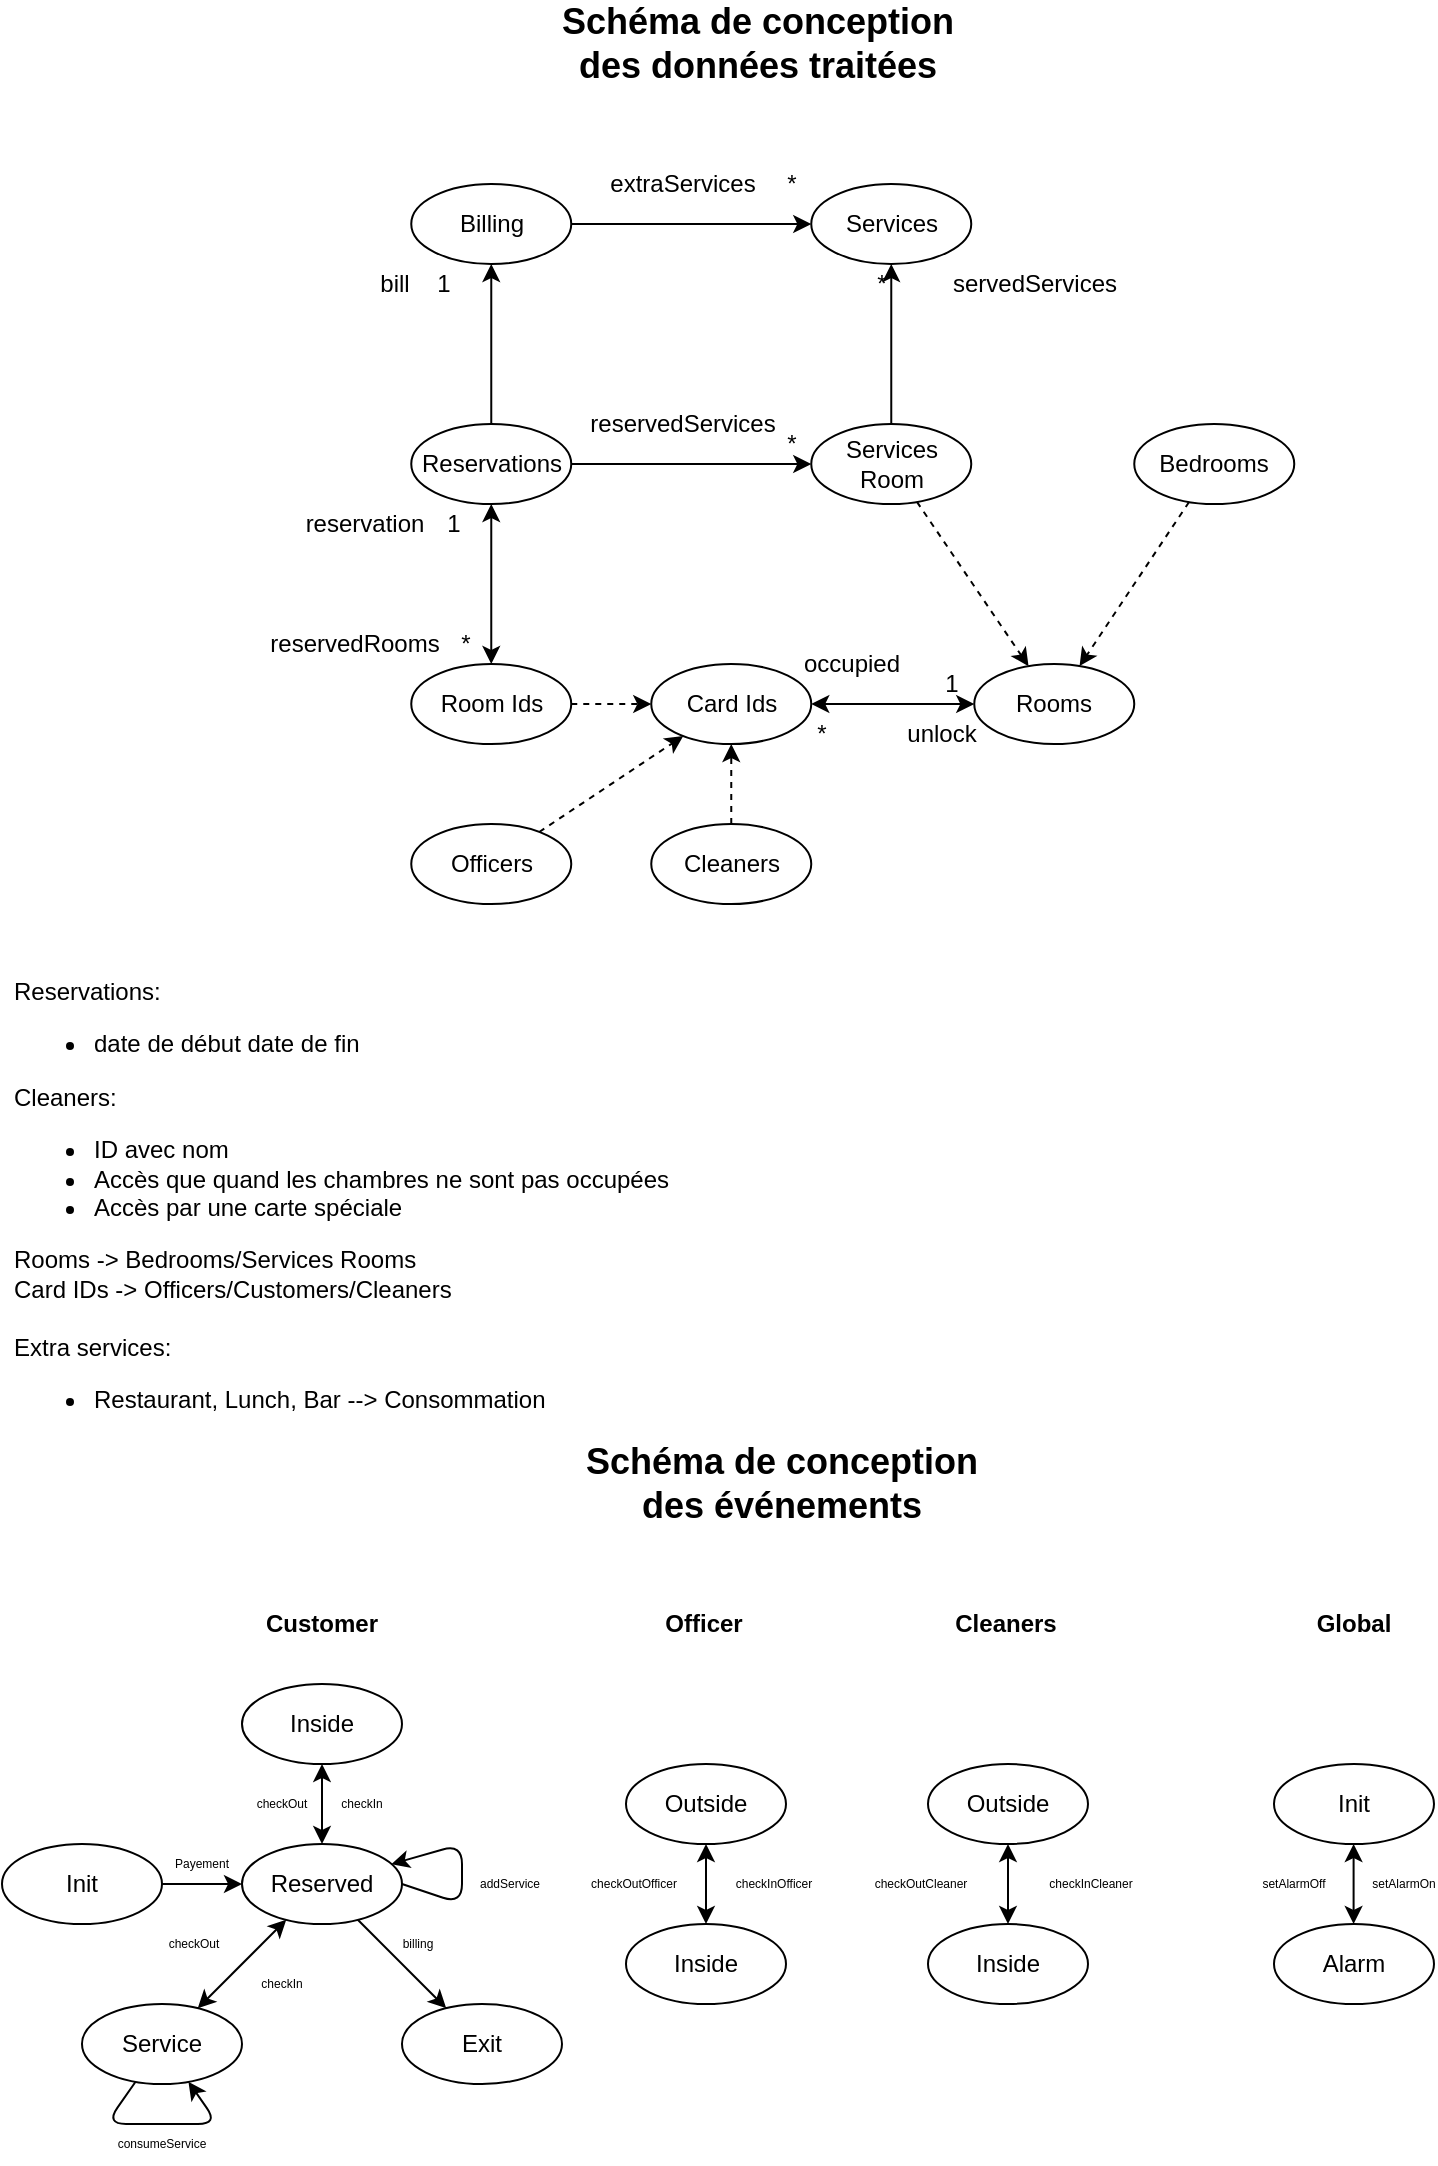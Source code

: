 <mxfile version="13.7.9" type="device"><diagram id="mKZ3kIbZx4iA2IMD-GMo" name="Page-1"><mxGraphModel dx="1185" dy="685" grid="1" gridSize="10" guides="1" tooltips="1" connect="1" arrows="1" fold="1" page="1" pageScale="1" pageWidth="827" pageHeight="1169" math="0" shadow="0"><root><mxCell id="0"/><mxCell id="1" parent="0"/><mxCell id="9vgg1QaLixsYuYkU39V7-30" value="Reservations: &lt;br&gt;&lt;ul&gt;&lt;li&gt;&lt;span&gt;date de début date de fin&lt;/span&gt;&lt;/li&gt;&lt;/ul&gt;&lt;div&gt;Cleaners:&lt;/div&gt;&lt;div&gt;&lt;ul&gt;&lt;li&gt;ID avec nom&lt;/li&gt;&lt;li&gt;Accès que quand les chambres ne sont pas occupées&lt;/li&gt;&lt;li&gt;Accès par une carte spéciale&lt;/li&gt;&lt;/ul&gt;&lt;div&gt;Rooms -&amp;gt; Bedrooms/Services Rooms&lt;/div&gt;&lt;div&gt;Card IDs -&amp;gt; Officers/Customers/Cleaners&lt;/div&gt;&lt;/div&gt;&lt;div&gt;&lt;br&gt;&lt;/div&gt;&lt;div&gt;Extra services:&lt;/div&gt;&lt;div&gt;&lt;ul&gt;&lt;li&gt;Restaurant, Lunch, Bar --&amp;gt; Consommation&lt;br&gt;&lt;/li&gt;&lt;/ul&gt;&lt;/div&gt;" style="text;whiteSpace=wrap;html=1;" parent="1" vertex="1"><mxGeometry x="40" y="520" width="360" height="220" as="geometry"/></mxCell><mxCell id="wAJNwWQqcgvi-j1PNpbh-5" value="Schéma de conception des données traitées" style="text;html=1;strokeColor=none;fillColor=none;align=center;verticalAlign=middle;whiteSpace=wrap;rounded=0;fontSize=18;fontStyle=1" parent="1" vertex="1"><mxGeometry x="304" y="50" width="220" height="20" as="geometry"/></mxCell><mxCell id="wAJNwWQqcgvi-j1PNpbh-41" value="Init" style="ellipse;whiteSpace=wrap;html=1;" parent="1" vertex="1"><mxGeometry x="36" y="960" width="80" height="40" as="geometry"/></mxCell><mxCell id="wAJNwWQqcgvi-j1PNpbh-49" value="Schéma de conception des événements" style="text;html=1;strokeColor=none;fillColor=none;align=center;verticalAlign=middle;whiteSpace=wrap;rounded=0;fontSize=18;fontStyle=1" parent="1" vertex="1"><mxGeometry x="316" y="770" width="220" height="20" as="geometry"/></mxCell><mxCell id="wAJNwWQqcgvi-j1PNpbh-52" value="Reserved" style="ellipse;whiteSpace=wrap;html=1;" parent="1" vertex="1"><mxGeometry x="156" y="960" width="80" height="40" as="geometry"/></mxCell><mxCell id="wAJNwWQqcgvi-j1PNpbh-53" value="" style="endArrow=classic;html=1;fontSize=18;" parent="1" source="wAJNwWQqcgvi-j1PNpbh-41" target="wAJNwWQqcgvi-j1PNpbh-52" edge="1"><mxGeometry width="50" height="50" relative="1" as="geometry"><mxPoint x="111" y="1110" as="sourcePoint"/><mxPoint x="161" y="1060" as="targetPoint"/></mxGeometry></mxCell><mxCell id="wAJNwWQqcgvi-j1PNpbh-54" value="&lt;font style=&quot;font-size: 6px;&quot;&gt;Payement&lt;/font&gt;" style="text;html=1;strokeColor=none;fillColor=none;align=center;verticalAlign=middle;whiteSpace=wrap;rounded=0;fontSize=6;" parent="1" vertex="1"><mxGeometry x="116" y="960" width="40" height="20" as="geometry"/></mxCell><mxCell id="wAJNwWQqcgvi-j1PNpbh-55" value="Inside" style="ellipse;whiteSpace=wrap;html=1;" parent="1" vertex="1"><mxGeometry x="156" y="880" width="80" height="40" as="geometry"/></mxCell><mxCell id="wAJNwWQqcgvi-j1PNpbh-56" value="" style="endArrow=classic;html=1;fontSize=18;startArrow=classic;startFill=1;" parent="1" source="wAJNwWQqcgvi-j1PNpbh-52" target="wAJNwWQqcgvi-j1PNpbh-55" edge="1"><mxGeometry width="50" height="50" relative="1" as="geometry"><mxPoint x="166" y="910" as="sourcePoint"/><mxPoint x="206" y="910" as="targetPoint"/></mxGeometry></mxCell><mxCell id="wAJNwWQqcgvi-j1PNpbh-57" value="&lt;font style=&quot;font-size: 6px;&quot;&gt;checkIn&lt;/font&gt;" style="text;html=1;strokeColor=none;fillColor=none;align=center;verticalAlign=middle;whiteSpace=wrap;rounded=0;fontSize=6;" parent="1" vertex="1"><mxGeometry x="196" y="930" width="40" height="20" as="geometry"/></mxCell><mxCell id="wAJNwWQqcgvi-j1PNpbh-61" value="&lt;font style=&quot;font-size: 6px;&quot;&gt;checkOut&lt;/font&gt;" style="text;html=1;strokeColor=none;fillColor=none;align=center;verticalAlign=middle;whiteSpace=wrap;rounded=0;fontSize=6;" parent="1" vertex="1"><mxGeometry x="156" y="930" width="40" height="20" as="geometry"/></mxCell><mxCell id="wAJNwWQqcgvi-j1PNpbh-64" value="Service" style="ellipse;whiteSpace=wrap;html=1;" parent="1" vertex="1"><mxGeometry x="76" y="1040" width="80" height="40" as="geometry"/></mxCell><mxCell id="wAJNwWQqcgvi-j1PNpbh-65" value="" style="endArrow=classic;html=1;fontSize=18;startArrow=classic;startFill=1;" parent="1" source="wAJNwWQqcgvi-j1PNpbh-52" target="wAJNwWQqcgvi-j1PNpbh-64" edge="1"><mxGeometry width="50" height="50" relative="1" as="geometry"><mxPoint x="239.282" y="978.906" as="sourcePoint"/><mxPoint x="292.718" y="961.094" as="targetPoint"/></mxGeometry></mxCell><mxCell id="wAJNwWQqcgvi-j1PNpbh-66" value="&lt;font style=&quot;font-size: 6px&quot;&gt;checkIn&lt;/font&gt;" style="text;html=1;strokeColor=none;fillColor=none;align=center;verticalAlign=middle;whiteSpace=wrap;rounded=0;fontSize=6;" parent="1" vertex="1"><mxGeometry x="156" y="1020" width="40" height="20" as="geometry"/></mxCell><mxCell id="wAJNwWQqcgvi-j1PNpbh-67" value="&lt;font style=&quot;font-size: 6px&quot;&gt;checkOut&lt;/font&gt;" style="text;html=1;strokeColor=none;fillColor=none;align=center;verticalAlign=middle;whiteSpace=wrap;rounded=0;fontSize=6;" parent="1" vertex="1"><mxGeometry x="108" y="1000" width="48" height="20" as="geometry"/></mxCell><mxCell id="wAJNwWQqcgvi-j1PNpbh-68" value="" style="endArrow=classic;html=1;fontSize=18;" parent="1" source="wAJNwWQqcgvi-j1PNpbh-64" target="wAJNwWQqcgvi-j1PNpbh-64" edge="1"><mxGeometry width="50" height="50" relative="1" as="geometry"><mxPoint x="242" y="1080" as="sourcePoint"/><mxPoint x="288" y="1060" as="targetPoint"/><Array as="points"><mxPoint x="88" y="1100"/><mxPoint x="144" y="1100"/></Array></mxGeometry></mxCell><mxCell id="wAJNwWQqcgvi-j1PNpbh-69" value="&lt;font style=&quot;font-size: 6px;&quot;&gt;consumeService&lt;/font&gt;" style="text;html=1;strokeColor=none;fillColor=none;align=center;verticalAlign=middle;whiteSpace=wrap;rounded=0;fontSize=6;" parent="1" vertex="1"><mxGeometry x="92" y="1100" width="48" height="20" as="geometry"/></mxCell><mxCell id="wAJNwWQqcgvi-j1PNpbh-70" value="Exit" style="ellipse;whiteSpace=wrap;html=1;" parent="1" vertex="1"><mxGeometry x="236" y="1040" width="80" height="40" as="geometry"/></mxCell><mxCell id="wAJNwWQqcgvi-j1PNpbh-71" value="" style="endArrow=classic;html=1;fontSize=18;" parent="1" source="wAJNwWQqcgvi-j1PNpbh-52" target="wAJNwWQqcgvi-j1PNpbh-70" edge="1"><mxGeometry width="50" height="50" relative="1" as="geometry"><mxPoint x="222.97" y="1007.635" as="sourcePoint"/><mxPoint x="180" y="1040" as="targetPoint"/></mxGeometry></mxCell><mxCell id="wAJNwWQqcgvi-j1PNpbh-72" value="&lt;font style=&quot;font-size: 6px&quot;&gt;billing&lt;/font&gt;" style="text;html=1;strokeColor=none;fillColor=none;align=center;verticalAlign=middle;whiteSpace=wrap;rounded=0;fontSize=6;" parent="1" vertex="1"><mxGeometry x="234" y="1000" width="20" height="20" as="geometry"/></mxCell><mxCell id="wAJNwWQqcgvi-j1PNpbh-73" value="" style="endArrow=classic;html=1;fontSize=18;exitX=1;exitY=0.5;exitDx=0;exitDy=0;" parent="1" source="wAJNwWQqcgvi-j1PNpbh-52" target="wAJNwWQqcgvi-j1PNpbh-52" edge="1"><mxGeometry width="50" height="50" relative="1" as="geometry"><mxPoint x="270" y="1049.6" as="sourcePoint"/><mxPoint x="236" y="1040" as="targetPoint"/><Array as="points"><mxPoint x="266" y="990"/><mxPoint x="266" y="960"/></Array></mxGeometry></mxCell><mxCell id="wAJNwWQqcgvi-j1PNpbh-74" value="addService" style="text;html=1;strokeColor=none;fillColor=none;align=center;verticalAlign=middle;whiteSpace=wrap;rounded=0;fontSize=6;" parent="1" vertex="1"><mxGeometry x="270" y="970" width="40" height="20" as="geometry"/></mxCell><mxCell id="wAJNwWQqcgvi-j1PNpbh-75" value="&lt;font style=&quot;font-size: 12px&quot;&gt;&lt;b&gt;Customer&lt;/b&gt;&lt;/font&gt;" style="text;html=1;strokeColor=none;fillColor=none;align=center;verticalAlign=middle;whiteSpace=wrap;rounded=0;fontSize=6;" parent="1" vertex="1"><mxGeometry x="156" y="840" width="80" height="20" as="geometry"/></mxCell><mxCell id="wAJNwWQqcgvi-j1PNpbh-76" value="&lt;font style=&quot;font-size: 12px&quot;&gt;&lt;b&gt;Officer&lt;/b&gt;&lt;/font&gt;" style="text;html=1;strokeColor=none;fillColor=none;align=center;verticalAlign=middle;whiteSpace=wrap;rounded=0;fontSize=6;" parent="1" vertex="1"><mxGeometry x="362" y="840" width="50" height="20" as="geometry"/></mxCell><mxCell id="wAJNwWQqcgvi-j1PNpbh-77" value="&lt;font style=&quot;font-size: 12px&quot;&gt;&lt;b&gt;Cleaners&lt;/b&gt;&lt;/font&gt;" style="text;html=1;strokeColor=none;fillColor=none;align=center;verticalAlign=middle;whiteSpace=wrap;rounded=0;fontSize=6;" parent="1" vertex="1"><mxGeometry x="498" y="840" width="80" height="20" as="geometry"/></mxCell><mxCell id="wAJNwWQqcgvi-j1PNpbh-78" value="&lt;font style=&quot;font-size: 12px&quot;&gt;&lt;b&gt;Global&lt;/b&gt;&lt;/font&gt;" style="text;html=1;strokeColor=none;fillColor=none;align=center;verticalAlign=middle;whiteSpace=wrap;rounded=0;fontSize=6;" parent="1" vertex="1"><mxGeometry x="672" y="840" width="80" height="20" as="geometry"/></mxCell><mxCell id="wAJNwWQqcgvi-j1PNpbh-79" value="Outside" style="ellipse;whiteSpace=wrap;html=1;" parent="1" vertex="1"><mxGeometry x="348" y="920" width="80" height="40" as="geometry"/></mxCell><mxCell id="wAJNwWQqcgvi-j1PNpbh-82" value="Inside" style="ellipse;whiteSpace=wrap;html=1;" parent="1" vertex="1"><mxGeometry x="348" y="1000" width="80" height="40" as="geometry"/></mxCell><mxCell id="wAJNwWQqcgvi-j1PNpbh-83" value="" style="endArrow=classic;html=1;fontSize=18;startArrow=classic;startFill=1;" parent="1" source="wAJNwWQqcgvi-j1PNpbh-79" target="wAJNwWQqcgvi-j1PNpbh-82" edge="1"><mxGeometry width="50" height="50" relative="1" as="geometry"><mxPoint x="140.111" y="1007.889" as="sourcePoint"/><mxPoint x="95.889" y="1052.111" as="targetPoint"/></mxGeometry></mxCell><mxCell id="wAJNwWQqcgvi-j1PNpbh-84" value="&lt;font style=&quot;font-size: 6px&quot;&gt;checkInOfficer&lt;/font&gt;" style="text;html=1;strokeColor=none;fillColor=none;align=center;verticalAlign=middle;whiteSpace=wrap;rounded=0;fontSize=6;" parent="1" vertex="1"><mxGeometry x="402" y="970" width="40" height="20" as="geometry"/></mxCell><mxCell id="wAJNwWQqcgvi-j1PNpbh-85" value="&lt;font style=&quot;font-size: 6px&quot;&gt;checkOutOfficer&lt;/font&gt;" style="text;html=1;strokeColor=none;fillColor=none;align=center;verticalAlign=middle;whiteSpace=wrap;rounded=0;fontSize=6;" parent="1" vertex="1"><mxGeometry x="332" y="970" width="40" height="20" as="geometry"/></mxCell><mxCell id="wAJNwWQqcgvi-j1PNpbh-93" value="Outside" style="ellipse;whiteSpace=wrap;html=1;" parent="1" vertex="1"><mxGeometry x="499" y="920" width="80" height="40" as="geometry"/></mxCell><mxCell id="wAJNwWQqcgvi-j1PNpbh-94" value="Inside" style="ellipse;whiteSpace=wrap;html=1;" parent="1" vertex="1"><mxGeometry x="499" y="1000" width="80" height="40" as="geometry"/></mxCell><mxCell id="wAJNwWQqcgvi-j1PNpbh-95" value="" style="endArrow=classic;html=1;fontSize=18;startArrow=classic;startFill=1;" parent="1" source="wAJNwWQqcgvi-j1PNpbh-93" target="wAJNwWQqcgvi-j1PNpbh-94" edge="1"><mxGeometry width="50" height="50" relative="1" as="geometry"><mxPoint x="291.111" y="1007.889" as="sourcePoint"/><mxPoint x="246.889" y="1052.111" as="targetPoint"/></mxGeometry></mxCell><mxCell id="wAJNwWQqcgvi-j1PNpbh-96" value="&lt;font style=&quot;font-size: 6px&quot;&gt;checkInCleaner&lt;/font&gt;" style="text;html=1;strokeColor=none;fillColor=none;align=center;verticalAlign=middle;whiteSpace=wrap;rounded=0;fontSize=6;" parent="1" vertex="1"><mxGeometry x="553" y="970" width="55" height="20" as="geometry"/></mxCell><mxCell id="wAJNwWQqcgvi-j1PNpbh-97" value="&lt;font style=&quot;font-size: 6px&quot;&gt;checkOutCleaner&lt;/font&gt;" style="text;html=1;strokeColor=none;fillColor=none;align=center;verticalAlign=middle;whiteSpace=wrap;rounded=0;fontSize=6;" parent="1" vertex="1"><mxGeometry x="468" y="970" width="55" height="20" as="geometry"/></mxCell><mxCell id="wAJNwWQqcgvi-j1PNpbh-98" value="Init" style="ellipse;whiteSpace=wrap;html=1;" parent="1" vertex="1"><mxGeometry x="672" y="920" width="80" height="40" as="geometry"/></mxCell><mxCell id="wAJNwWQqcgvi-j1PNpbh-101" value="" style="endArrow=classic;html=1;fontSize=18;startArrow=classic;startFill=1;" parent="1" edge="1"><mxGeometry width="50" height="50" relative="1" as="geometry"><mxPoint x="711.8" y="960" as="sourcePoint"/><mxPoint x="711.8" y="1000" as="targetPoint"/></mxGeometry></mxCell><mxCell id="wAJNwWQqcgvi-j1PNpbh-102" value="Alarm" style="ellipse;whiteSpace=wrap;html=1;" parent="1" vertex="1"><mxGeometry x="672" y="1000" width="80" height="40" as="geometry"/></mxCell><mxCell id="wAJNwWQqcgvi-j1PNpbh-103" value="&lt;font style=&quot;font-size: 6px&quot;&gt;setAlarmOff&lt;/font&gt;" style="text;html=1;strokeColor=none;fillColor=none;align=center;verticalAlign=middle;whiteSpace=wrap;rounded=0;fontSize=6;" parent="1" vertex="1"><mxGeometry x="662" y="970" width="40" height="20" as="geometry"/></mxCell><mxCell id="wAJNwWQqcgvi-j1PNpbh-104" value="&lt;font style=&quot;font-size: 6px&quot;&gt;setAlarmOn&lt;/font&gt;" style="text;html=1;strokeColor=none;fillColor=none;align=center;verticalAlign=middle;whiteSpace=wrap;rounded=0;fontSize=6;" parent="1" vertex="1"><mxGeometry x="722" y="970" width="30" height="20" as="geometry"/></mxCell><mxCell id="L7_stNVP262g_JaX8nao-1" value="&lt;span style=&quot;text-align: left&quot;&gt;Services Room&lt;/span&gt;" style="ellipse;whiteSpace=wrap;html=1;" vertex="1" parent="1"><mxGeometry x="440.63" y="250" width="80" height="40" as="geometry"/></mxCell><mxCell id="L7_stNVP262g_JaX8nao-2" value="Room Ids" style="ellipse;whiteSpace=wrap;html=1;" vertex="1" parent="1"><mxGeometry x="240.63" y="370" width="80" height="40" as="geometry"/></mxCell><mxCell id="L7_stNVP262g_JaX8nao-3" value="Officers" style="ellipse;whiteSpace=wrap;html=1;" vertex="1" parent="1"><mxGeometry x="240.63" y="450" width="80" height="40" as="geometry"/></mxCell><mxCell id="L7_stNVP262g_JaX8nao-4" value="Cleaners" style="ellipse;whiteSpace=wrap;html=1;" vertex="1" parent="1"><mxGeometry x="360.63" y="450" width="80" height="40" as="geometry"/></mxCell><mxCell id="L7_stNVP262g_JaX8nao-5" value="Card Ids" style="ellipse;whiteSpace=wrap;html=1;" vertex="1" parent="1"><mxGeometry x="360.63" y="370" width="80" height="40" as="geometry"/></mxCell><mxCell id="L7_stNVP262g_JaX8nao-6" value="&lt;span style=&quot;text-align: left&quot;&gt;Bedrooms&lt;/span&gt;" style="ellipse;whiteSpace=wrap;html=1;" vertex="1" parent="1"><mxGeometry x="602.13" y="250" width="80" height="40" as="geometry"/></mxCell><mxCell id="L7_stNVP262g_JaX8nao-7" value="&lt;span style=&quot;text-align: left&quot;&gt;Rooms&lt;/span&gt;" style="ellipse;whiteSpace=wrap;html=1;" vertex="1" parent="1"><mxGeometry x="522.13" y="370" width="80" height="40" as="geometry"/></mxCell><mxCell id="L7_stNVP262g_JaX8nao-8" value="" style="endArrow=classic;html=1;dashed=1;" edge="1" parent="1" source="L7_stNVP262g_JaX8nao-3" target="L7_stNVP262g_JaX8nao-5"><mxGeometry width="50" height="50" relative="1" as="geometry"><mxPoint x="354.63" y="490" as="sourcePoint"/><mxPoint x="404.63" y="440" as="targetPoint"/></mxGeometry></mxCell><mxCell id="L7_stNVP262g_JaX8nao-9" value="" style="endArrow=classic;html=1;dashed=1;" edge="1" parent="1" source="L7_stNVP262g_JaX8nao-4" target="L7_stNVP262g_JaX8nao-5"><mxGeometry width="50" height="50" relative="1" as="geometry"><mxPoint x="218.979" y="516.979" as="sourcePoint"/><mxPoint x="275.353" y="458.038" as="targetPoint"/></mxGeometry></mxCell><mxCell id="L7_stNVP262g_JaX8nao-10" value="" style="endArrow=classic;html=1;dashed=1;" edge="1" parent="1" source="L7_stNVP262g_JaX8nao-2" target="L7_stNVP262g_JaX8nao-5"><mxGeometry width="50" height="50" relative="1" as="geometry"><mxPoint x="304.684" y="515.064" as="sourcePoint"/><mxPoint x="295.753" y="459.939" as="targetPoint"/></mxGeometry></mxCell><mxCell id="L7_stNVP262g_JaX8nao-11" value="" style="endArrow=classic;html=1;dashed=1;" edge="1" parent="1" source="L7_stNVP262g_JaX8nao-1" target="L7_stNVP262g_JaX8nao-7"><mxGeometry width="50" height="50" relative="1" as="geometry"><mxPoint x="406.312" y="417.627" as="sourcePoint"/><mxPoint x="337.919" y="357.381" as="targetPoint"/></mxGeometry></mxCell><mxCell id="L7_stNVP262g_JaX8nao-12" value="" style="endArrow=classic;html=1;dashed=1;" edge="1" parent="1" source="L7_stNVP262g_JaX8nao-6" target="L7_stNVP262g_JaX8nao-7"><mxGeometry width="50" height="50" relative="1" as="geometry"><mxPoint x="562.348" y="410.664" as="sourcePoint"/><mxPoint x="589.793" y="359.321" as="targetPoint"/></mxGeometry></mxCell><mxCell id="L7_stNVP262g_JaX8nao-14" value="Reservations" style="ellipse;whiteSpace=wrap;html=1;" vertex="1" parent="1"><mxGeometry x="240.63" y="250" width="80" height="40" as="geometry"/></mxCell><mxCell id="L7_stNVP262g_JaX8nao-15" value="Billing" style="ellipse;whiteSpace=wrap;html=1;" vertex="1" parent="1"><mxGeometry x="240.63" y="130" width="80" height="40" as="geometry"/></mxCell><mxCell id="L7_stNVP262g_JaX8nao-17" value="" style="endArrow=classic;html=1;" edge="1" parent="1" source="L7_stNVP262g_JaX8nao-14" target="L7_stNVP262g_JaX8nao-15"><mxGeometry width="50" height="50" relative="1" as="geometry"><mxPoint x="105.63" y="280" as="sourcePoint"/><mxPoint x="105.63" y="240" as="targetPoint"/></mxGeometry></mxCell><mxCell id="L7_stNVP262g_JaX8nao-18" value="1" style="text;html=1;strokeColor=none;fillColor=none;align=center;verticalAlign=middle;whiteSpace=wrap;rounded=0;" vertex="1" parent="1"><mxGeometry x="246.88" y="170" width="20" height="20" as="geometry"/></mxCell><mxCell id="L7_stNVP262g_JaX8nao-19" value="bill" style="text;html=1;align=center;verticalAlign=middle;resizable=0;points=[];autosize=1;" vertex="1" parent="1"><mxGeometry x="216.88" y="170" width="30" height="20" as="geometry"/></mxCell><mxCell id="L7_stNVP262g_JaX8nao-20" value="&lt;span style=&quot;text-align: left&quot;&gt;Services&lt;/span&gt;" style="ellipse;whiteSpace=wrap;html=1;" vertex="1" parent="1"><mxGeometry x="440.63" y="130" width="80" height="40" as="geometry"/></mxCell><mxCell id="L7_stNVP262g_JaX8nao-21" value="*" style="text;html=1;strokeColor=none;fillColor=none;align=center;verticalAlign=middle;whiteSpace=wrap;rounded=0;" vertex="1" parent="1"><mxGeometry x="465.63" y="170" width="20" height="20" as="geometry"/></mxCell><mxCell id="L7_stNVP262g_JaX8nao-22" style="edgeStyle=orthogonalEdgeStyle;rounded=0;orthogonalLoop=1;jettySize=auto;html=1;exitX=1;exitY=0.5;exitDx=0;exitDy=0;" edge="1" parent="1" target="L7_stNVP262g_JaX8nao-20" source="L7_stNVP262g_JaX8nao-15"><mxGeometry relative="1" as="geometry"><mxPoint x="349.13" y="150.0" as="sourcePoint"/><mxPoint x="395.13" y="150" as="targetPoint"/></mxGeometry></mxCell><mxCell id="L7_stNVP262g_JaX8nao-23" value="*" style="text;html=1;strokeColor=none;fillColor=none;align=center;verticalAlign=middle;whiteSpace=wrap;rounded=0;" vertex="1" parent="1"><mxGeometry x="420.63" y="120" width="20" height="20" as="geometry"/></mxCell><mxCell id="L7_stNVP262g_JaX8nao-24" value="extraServices" style="text;html=1;align=center;verticalAlign=middle;resizable=0;points=[];autosize=1;" vertex="1" parent="1"><mxGeometry x="330.63" y="120" width="90" height="20" as="geometry"/></mxCell><mxCell id="L7_stNVP262g_JaX8nao-25" value="servedServices" style="text;html=1;align=center;verticalAlign=middle;resizable=0;points=[];autosize=1;" vertex="1" parent="1"><mxGeometry x="502.13" y="170" width="100" height="20" as="geometry"/></mxCell><mxCell id="L7_stNVP262g_JaX8nao-26" style="edgeStyle=orthogonalEdgeStyle;rounded=0;orthogonalLoop=1;jettySize=auto;html=1;" edge="1" parent="1" source="L7_stNVP262g_JaX8nao-1" target="L7_stNVP262g_JaX8nao-20"><mxGeometry relative="1" as="geometry"><mxPoint x="480.63" y="240" as="sourcePoint"/><mxPoint x="-381.37" y="220" as="targetPoint"/></mxGeometry></mxCell><mxCell id="L7_stNVP262g_JaX8nao-28" style="edgeStyle=orthogonalEdgeStyle;rounded=0;orthogonalLoop=1;jettySize=auto;html=1;" edge="1" parent="1" source="L7_stNVP262g_JaX8nao-14" target="L7_stNVP262g_JaX8nao-1"><mxGeometry relative="1" as="geometry"><mxPoint x="330.63" y="260" as="sourcePoint"/><mxPoint x="436.63" y="260" as="targetPoint"/></mxGeometry></mxCell><mxCell id="L7_stNVP262g_JaX8nao-29" value="*" style="text;html=1;strokeColor=none;fillColor=none;align=center;verticalAlign=middle;whiteSpace=wrap;rounded=0;" vertex="1" parent="1"><mxGeometry x="420.63" y="250" width="20" height="20" as="geometry"/></mxCell><mxCell id="L7_stNVP262g_JaX8nao-30" value="reservedServices" style="text;html=1;align=center;verticalAlign=middle;resizable=0;points=[];autosize=1;" vertex="1" parent="1"><mxGeometry x="320.63" y="240" width="110" height="20" as="geometry"/></mxCell><mxCell id="L7_stNVP262g_JaX8nao-31" value="" style="endArrow=classic;html=1;startArrow=classic;startFill=1;" edge="1" parent="1" source="L7_stNVP262g_JaX8nao-14" target="L7_stNVP262g_JaX8nao-2"><mxGeometry width="50" height="50" relative="1" as="geometry"><mxPoint x="60.63" y="250.0" as="sourcePoint"/><mxPoint x="60.63" y="330.0" as="targetPoint"/></mxGeometry></mxCell><mxCell id="L7_stNVP262g_JaX8nao-32" value="*" style="text;html=1;strokeColor=none;fillColor=none;align=center;verticalAlign=middle;whiteSpace=wrap;rounded=0;" vertex="1" parent="1"><mxGeometry x="257.88" y="350" width="20" height="20" as="geometry"/></mxCell><mxCell id="L7_stNVP262g_JaX8nao-33" value="1" style="text;html=1;strokeColor=none;fillColor=none;align=center;verticalAlign=middle;whiteSpace=wrap;rounded=0;" vertex="1" parent="1"><mxGeometry x="251.88" y="290" width="20" height="20" as="geometry"/></mxCell><mxCell id="L7_stNVP262g_JaX8nao-34" value="reservation" style="text;html=1;align=center;verticalAlign=middle;resizable=0;points=[];autosize=1;" vertex="1" parent="1"><mxGeometry x="181.88" y="290" width="70" height="20" as="geometry"/></mxCell><mxCell id="L7_stNVP262g_JaX8nao-35" value="reservedRooms" style="text;html=1;align=center;verticalAlign=middle;resizable=0;points=[];autosize=1;" vertex="1" parent="1"><mxGeometry x="161.88" y="350" width="100" height="20" as="geometry"/></mxCell><mxCell id="L7_stNVP262g_JaX8nao-38" value="" style="endArrow=classic;html=1;startArrow=classic;startFill=1;" edge="1" parent="1" source="L7_stNVP262g_JaX8nao-5" target="L7_stNVP262g_JaX8nao-7"><mxGeometry width="50" height="50" relative="1" as="geometry"><mxPoint x="440.63" y="575.0" as="sourcePoint"/><mxPoint x="584.63" y="575.0" as="targetPoint"/></mxGeometry></mxCell><mxCell id="L7_stNVP262g_JaX8nao-39" value="1" style="text;html=1;strokeColor=none;fillColor=none;align=center;verticalAlign=middle;whiteSpace=wrap;rounded=0;" vertex="1" parent="1"><mxGeometry x="500.63" y="370" width="20" height="20" as="geometry"/></mxCell><mxCell id="L7_stNVP262g_JaX8nao-40" value="unlock" style="text;html=1;strokeColor=none;fillColor=none;align=center;verticalAlign=middle;whiteSpace=wrap;rounded=0;" vertex="1" parent="1"><mxGeometry x="480.63" y="395" width="50" height="20" as="geometry"/></mxCell><mxCell id="L7_stNVP262g_JaX8nao-41" value="occupied" style="text;html=1;strokeColor=none;fillColor=none;align=center;verticalAlign=middle;whiteSpace=wrap;rounded=0;" vertex="1" parent="1"><mxGeometry x="435.63" y="360" width="50" height="20" as="geometry"/></mxCell><mxCell id="L7_stNVP262g_JaX8nao-42" value="*" style="text;html=1;strokeColor=none;fillColor=none;align=center;verticalAlign=middle;whiteSpace=wrap;rounded=0;" vertex="1" parent="1"><mxGeometry x="435.63" y="395" width="20" height="20" as="geometry"/></mxCell></root></mxGraphModel></diagram></mxfile>